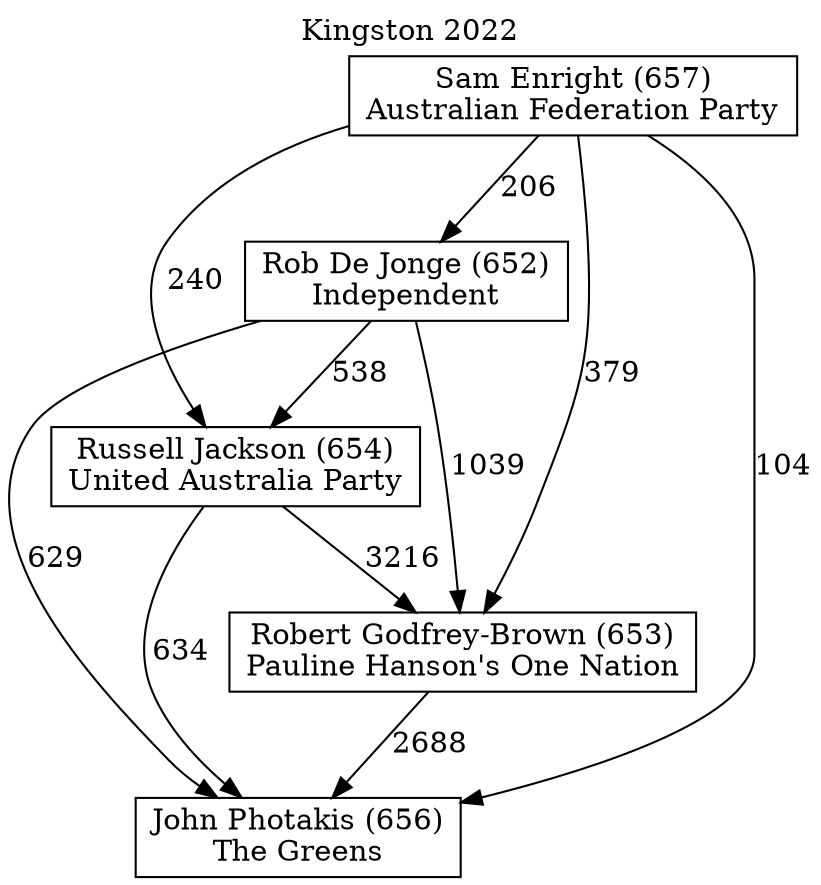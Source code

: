 // House preference flow
digraph "John Photakis (656)_Kingston_2022" {
	graph [label="Kingston 2022" labelloc=t mclimit=10]
	node [shape=box]
	"Robert Godfrey-Brown (653)" [label="Robert Godfrey-Brown (653)
Pauline Hanson's One Nation"]
	"Russell Jackson (654)" [label="Russell Jackson (654)
United Australia Party"]
	"John Photakis (656)" [label="John Photakis (656)
The Greens"]
	"Rob De Jonge (652)" [label="Rob De Jonge (652)
Independent"]
	"Sam Enright (657)" [label="Sam Enright (657)
Australian Federation Party"]
	"Rob De Jonge (652)" -> "Russell Jackson (654)" [label=538]
	"Sam Enright (657)" -> "Robert Godfrey-Brown (653)" [label=379]
	"Sam Enright (657)" -> "John Photakis (656)" [label=104]
	"Russell Jackson (654)" -> "Robert Godfrey-Brown (653)" [label=3216]
	"Sam Enright (657)" -> "Rob De Jonge (652)" [label=206]
	"Robert Godfrey-Brown (653)" -> "John Photakis (656)" [label=2688]
	"Rob De Jonge (652)" -> "Robert Godfrey-Brown (653)" [label=1039]
	"Sam Enright (657)" -> "Russell Jackson (654)" [label=240]
	"Russell Jackson (654)" -> "John Photakis (656)" [label=634]
	"Rob De Jonge (652)" -> "John Photakis (656)" [label=629]
}
